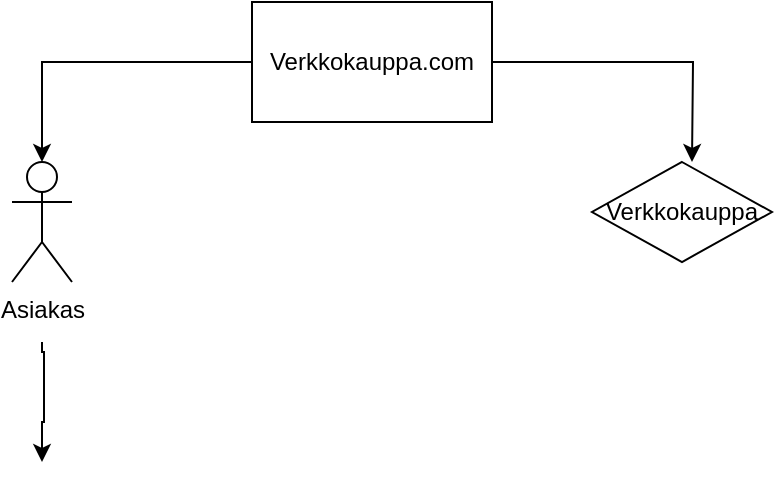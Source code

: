 <mxfile version="21.6.6" type="github">
  <diagram name="Sivu-1" id="-LcCEcbUaYE7HyK6DANy">
    <mxGraphModel dx="875" dy="445" grid="1" gridSize="10" guides="1" tooltips="1" connect="1" arrows="1" fold="1" page="1" pageScale="1" pageWidth="827" pageHeight="1169" math="0" shadow="0">
      <root>
        <mxCell id="0" />
        <mxCell id="1" parent="0" />
        <mxCell id="_VxtG8w0JDKjrk2TQQZ9-4" style="edgeStyle=orthogonalEdgeStyle;rounded=0;orthogonalLoop=1;jettySize=auto;html=1;entryX=0.5;entryY=0;entryDx=0;entryDy=0;entryPerimeter=0;" edge="1" parent="1" source="_VxtG8w0JDKjrk2TQQZ9-1" target="_VxtG8w0JDKjrk2TQQZ9-5">
          <mxGeometry relative="1" as="geometry">
            <mxPoint x="250" y="380" as="targetPoint" />
          </mxGeometry>
        </mxCell>
        <mxCell id="_VxtG8w0JDKjrk2TQQZ9-8" style="edgeStyle=orthogonalEdgeStyle;rounded=0;orthogonalLoop=1;jettySize=auto;html=1;" edge="1" parent="1" source="_VxtG8w0JDKjrk2TQQZ9-1">
          <mxGeometry relative="1" as="geometry">
            <mxPoint x="580" y="380" as="targetPoint" />
          </mxGeometry>
        </mxCell>
        <mxCell id="_VxtG8w0JDKjrk2TQQZ9-1" value="Verkkokauppa.com" style="rounded=0;whiteSpace=wrap;html=1;" vertex="1" parent="1">
          <mxGeometry x="360" y="300" width="120" height="60" as="geometry" />
        </mxCell>
        <mxCell id="_VxtG8w0JDKjrk2TQQZ9-12" style="edgeStyle=orthogonalEdgeStyle;rounded=0;orthogonalLoop=1;jettySize=auto;html=1;" edge="1" parent="1">
          <mxGeometry relative="1" as="geometry">
            <mxPoint x="255" y="530" as="targetPoint" />
            <mxPoint x="255" y="470" as="sourcePoint" />
            <Array as="points">
              <mxPoint x="255" y="475" />
              <mxPoint x="256" y="475" />
              <mxPoint x="256" y="510" />
            </Array>
          </mxGeometry>
        </mxCell>
        <mxCell id="_VxtG8w0JDKjrk2TQQZ9-5" value="Asiakas" style="shape=umlActor;verticalLabelPosition=bottom;verticalAlign=top;html=1;outlineConnect=0;" vertex="1" parent="1">
          <mxGeometry x="240" y="380" width="30" height="60" as="geometry" />
        </mxCell>
        <mxCell id="_VxtG8w0JDKjrk2TQQZ9-10" value="Verkkokauppa" style="rhombus;whiteSpace=wrap;html=1;" vertex="1" parent="1">
          <mxGeometry x="530" y="380" width="90" height="50" as="geometry" />
        </mxCell>
      </root>
    </mxGraphModel>
  </diagram>
</mxfile>

